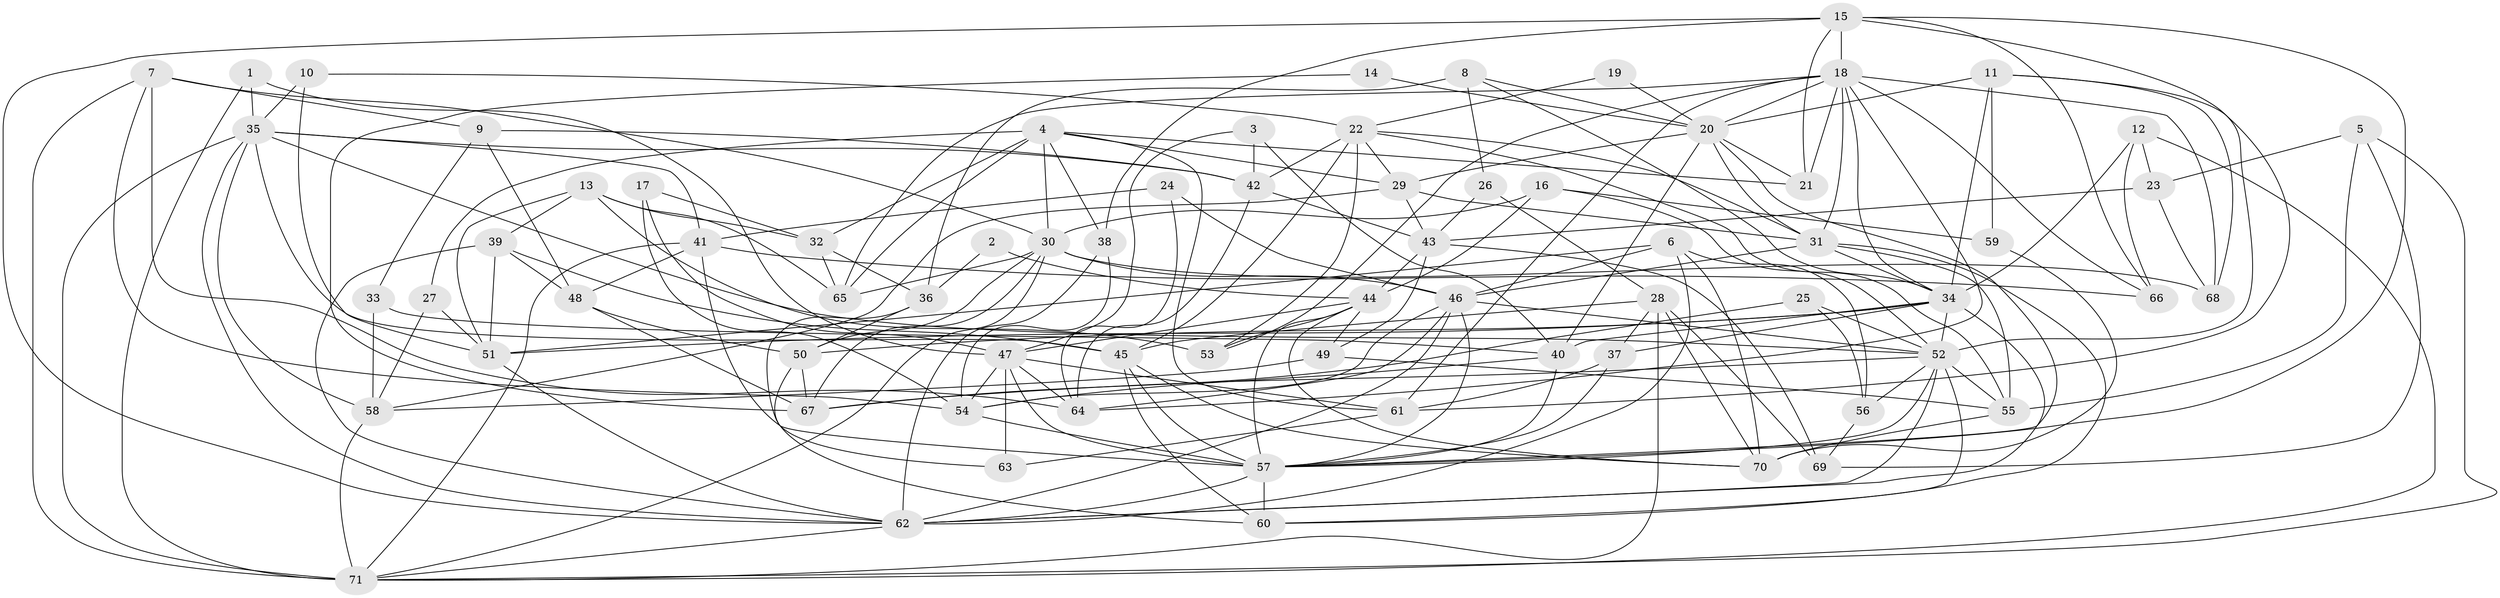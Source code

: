 // original degree distribution, {5: 0.1267605633802817, 7: 0.07746478873239436, 4: 0.2676056338028169, 6: 0.08450704225352113, 3: 0.2746478873239437, 2: 0.15492957746478872, 8: 0.014084507042253521}
// Generated by graph-tools (version 1.1) at 2025/37/03/04/25 23:37:14]
// undirected, 71 vertices, 201 edges
graph export_dot {
  node [color=gray90,style=filled];
  1;
  2;
  3;
  4;
  5;
  6;
  7;
  8;
  9;
  10;
  11;
  12;
  13;
  14;
  15;
  16;
  17;
  18;
  19;
  20;
  21;
  22;
  23;
  24;
  25;
  26;
  27;
  28;
  29;
  30;
  31;
  32;
  33;
  34;
  35;
  36;
  37;
  38;
  39;
  40;
  41;
  42;
  43;
  44;
  45;
  46;
  47;
  48;
  49;
  50;
  51;
  52;
  53;
  54;
  55;
  56;
  57;
  58;
  59;
  60;
  61;
  62;
  63;
  64;
  65;
  66;
  67;
  68;
  69;
  70;
  71;
  1 -- 35 [weight=1.0];
  1 -- 47 [weight=1.0];
  1 -- 71 [weight=1.0];
  2 -- 36 [weight=1.0];
  2 -- 44 [weight=1.0];
  3 -- 40 [weight=1.0];
  3 -- 42 [weight=1.0];
  3 -- 47 [weight=1.0];
  4 -- 21 [weight=1.0];
  4 -- 27 [weight=1.0];
  4 -- 29 [weight=1.0];
  4 -- 30 [weight=1.0];
  4 -- 32 [weight=1.0];
  4 -- 38 [weight=1.0];
  4 -- 61 [weight=1.0];
  4 -- 65 [weight=1.0];
  5 -- 23 [weight=1.0];
  5 -- 55 [weight=1.0];
  5 -- 69 [weight=1.0];
  5 -- 71 [weight=1.0];
  6 -- 46 [weight=1.0];
  6 -- 51 [weight=1.0];
  6 -- 56 [weight=1.0];
  6 -- 62 [weight=1.0];
  6 -- 70 [weight=1.0];
  7 -- 9 [weight=1.0];
  7 -- 30 [weight=1.0];
  7 -- 54 [weight=1.0];
  7 -- 64 [weight=1.0];
  7 -- 71 [weight=1.0];
  8 -- 20 [weight=1.0];
  8 -- 26 [weight=1.0];
  8 -- 34 [weight=1.0];
  8 -- 36 [weight=1.0];
  9 -- 33 [weight=1.0];
  9 -- 42 [weight=1.0];
  9 -- 48 [weight=1.0];
  10 -- 22 [weight=1.0];
  10 -- 35 [weight=1.0];
  10 -- 51 [weight=1.0];
  11 -- 20 [weight=1.0];
  11 -- 34 [weight=1.0];
  11 -- 59 [weight=1.0];
  11 -- 61 [weight=1.0];
  11 -- 68 [weight=1.0];
  12 -- 23 [weight=1.0];
  12 -- 34 [weight=1.0];
  12 -- 66 [weight=1.0];
  12 -- 71 [weight=1.0];
  13 -- 32 [weight=1.0];
  13 -- 39 [weight=1.0];
  13 -- 51 [weight=1.0];
  13 -- 53 [weight=1.0];
  13 -- 65 [weight=1.0];
  14 -- 20 [weight=1.0];
  14 -- 67 [weight=1.0];
  15 -- 18 [weight=1.0];
  15 -- 21 [weight=1.0];
  15 -- 38 [weight=1.0];
  15 -- 52 [weight=1.0];
  15 -- 57 [weight=1.0];
  15 -- 62 [weight=1.0];
  15 -- 66 [weight=1.0];
  16 -- 30 [weight=1.0];
  16 -- 44 [weight=1.0];
  16 -- 52 [weight=1.0];
  16 -- 59 [weight=1.0];
  17 -- 32 [weight=1.0];
  17 -- 47 [weight=1.0];
  17 -- 54 [weight=1.0];
  18 -- 20 [weight=1.0];
  18 -- 21 [weight=1.0];
  18 -- 31 [weight=1.0];
  18 -- 34 [weight=1.0];
  18 -- 53 [weight=1.0];
  18 -- 61 [weight=1.0];
  18 -- 64 [weight=1.0];
  18 -- 65 [weight=1.0];
  18 -- 66 [weight=1.0];
  18 -- 68 [weight=1.0];
  19 -- 20 [weight=1.0];
  19 -- 22 [weight=1.0];
  20 -- 21 [weight=2.0];
  20 -- 29 [weight=1.0];
  20 -- 31 [weight=1.0];
  20 -- 40 [weight=2.0];
  20 -- 57 [weight=1.0];
  22 -- 29 [weight=1.0];
  22 -- 31 [weight=1.0];
  22 -- 42 [weight=2.0];
  22 -- 45 [weight=1.0];
  22 -- 53 [weight=1.0];
  22 -- 55 [weight=1.0];
  23 -- 43 [weight=1.0];
  23 -- 68 [weight=1.0];
  24 -- 41 [weight=1.0];
  24 -- 46 [weight=1.0];
  24 -- 64 [weight=1.0];
  25 -- 52 [weight=1.0];
  25 -- 56 [weight=1.0];
  25 -- 67 [weight=1.0];
  26 -- 28 [weight=1.0];
  26 -- 43 [weight=1.0];
  27 -- 51 [weight=1.0];
  27 -- 58 [weight=1.0];
  28 -- 37 [weight=1.0];
  28 -- 45 [weight=1.0];
  28 -- 69 [weight=2.0];
  28 -- 70 [weight=1.0];
  28 -- 71 [weight=1.0];
  29 -- 31 [weight=1.0];
  29 -- 43 [weight=1.0];
  29 -- 58 [weight=1.0];
  30 -- 46 [weight=1.0];
  30 -- 50 [weight=1.0];
  30 -- 65 [weight=1.0];
  30 -- 67 [weight=1.0];
  30 -- 68 [weight=1.0];
  30 -- 71 [weight=1.0];
  31 -- 34 [weight=1.0];
  31 -- 46 [weight=1.0];
  31 -- 55 [weight=1.0];
  31 -- 60 [weight=1.0];
  32 -- 36 [weight=1.0];
  32 -- 65 [weight=1.0];
  33 -- 40 [weight=1.0];
  33 -- 58 [weight=1.0];
  34 -- 37 [weight=1.0];
  34 -- 40 [weight=1.0];
  34 -- 50 [weight=1.0];
  34 -- 51 [weight=1.0];
  34 -- 52 [weight=1.0];
  34 -- 62 [weight=1.0];
  35 -- 41 [weight=1.0];
  35 -- 42 [weight=1.0];
  35 -- 45 [weight=1.0];
  35 -- 52 [weight=1.0];
  35 -- 58 [weight=1.0];
  35 -- 62 [weight=1.0];
  35 -- 71 [weight=2.0];
  36 -- 50 [weight=1.0];
  36 -- 63 [weight=1.0];
  37 -- 57 [weight=1.0];
  37 -- 61 [weight=1.0];
  38 -- 54 [weight=1.0];
  38 -- 62 [weight=1.0];
  39 -- 45 [weight=2.0];
  39 -- 48 [weight=2.0];
  39 -- 51 [weight=1.0];
  39 -- 62 [weight=1.0];
  40 -- 54 [weight=1.0];
  40 -- 57 [weight=1.0];
  41 -- 48 [weight=1.0];
  41 -- 57 [weight=1.0];
  41 -- 66 [weight=1.0];
  41 -- 71 [weight=1.0];
  42 -- 43 [weight=2.0];
  42 -- 64 [weight=1.0];
  43 -- 44 [weight=1.0];
  43 -- 49 [weight=1.0];
  43 -- 69 [weight=1.0];
  44 -- 47 [weight=1.0];
  44 -- 49 [weight=1.0];
  44 -- 53 [weight=1.0];
  44 -- 57 [weight=1.0];
  44 -- 70 [weight=1.0];
  45 -- 57 [weight=1.0];
  45 -- 60 [weight=1.0];
  45 -- 70 [weight=1.0];
  46 -- 52 [weight=1.0];
  46 -- 54 [weight=1.0];
  46 -- 57 [weight=1.0];
  46 -- 62 [weight=1.0];
  46 -- 64 [weight=1.0];
  47 -- 54 [weight=1.0];
  47 -- 57 [weight=1.0];
  47 -- 61 [weight=1.0];
  47 -- 63 [weight=2.0];
  47 -- 64 [weight=1.0];
  48 -- 50 [weight=1.0];
  48 -- 67 [weight=1.0];
  49 -- 55 [weight=1.0];
  49 -- 58 [weight=1.0];
  50 -- 60 [weight=1.0];
  50 -- 67 [weight=1.0];
  51 -- 62 [weight=1.0];
  52 -- 55 [weight=1.0];
  52 -- 56 [weight=1.0];
  52 -- 57 [weight=1.0];
  52 -- 60 [weight=1.0];
  52 -- 62 [weight=1.0];
  52 -- 67 [weight=1.0];
  54 -- 57 [weight=2.0];
  55 -- 70 [weight=1.0];
  56 -- 69 [weight=1.0];
  57 -- 60 [weight=2.0];
  57 -- 62 [weight=1.0];
  58 -- 71 [weight=1.0];
  59 -- 70 [weight=1.0];
  61 -- 63 [weight=1.0];
  62 -- 71 [weight=1.0];
}
